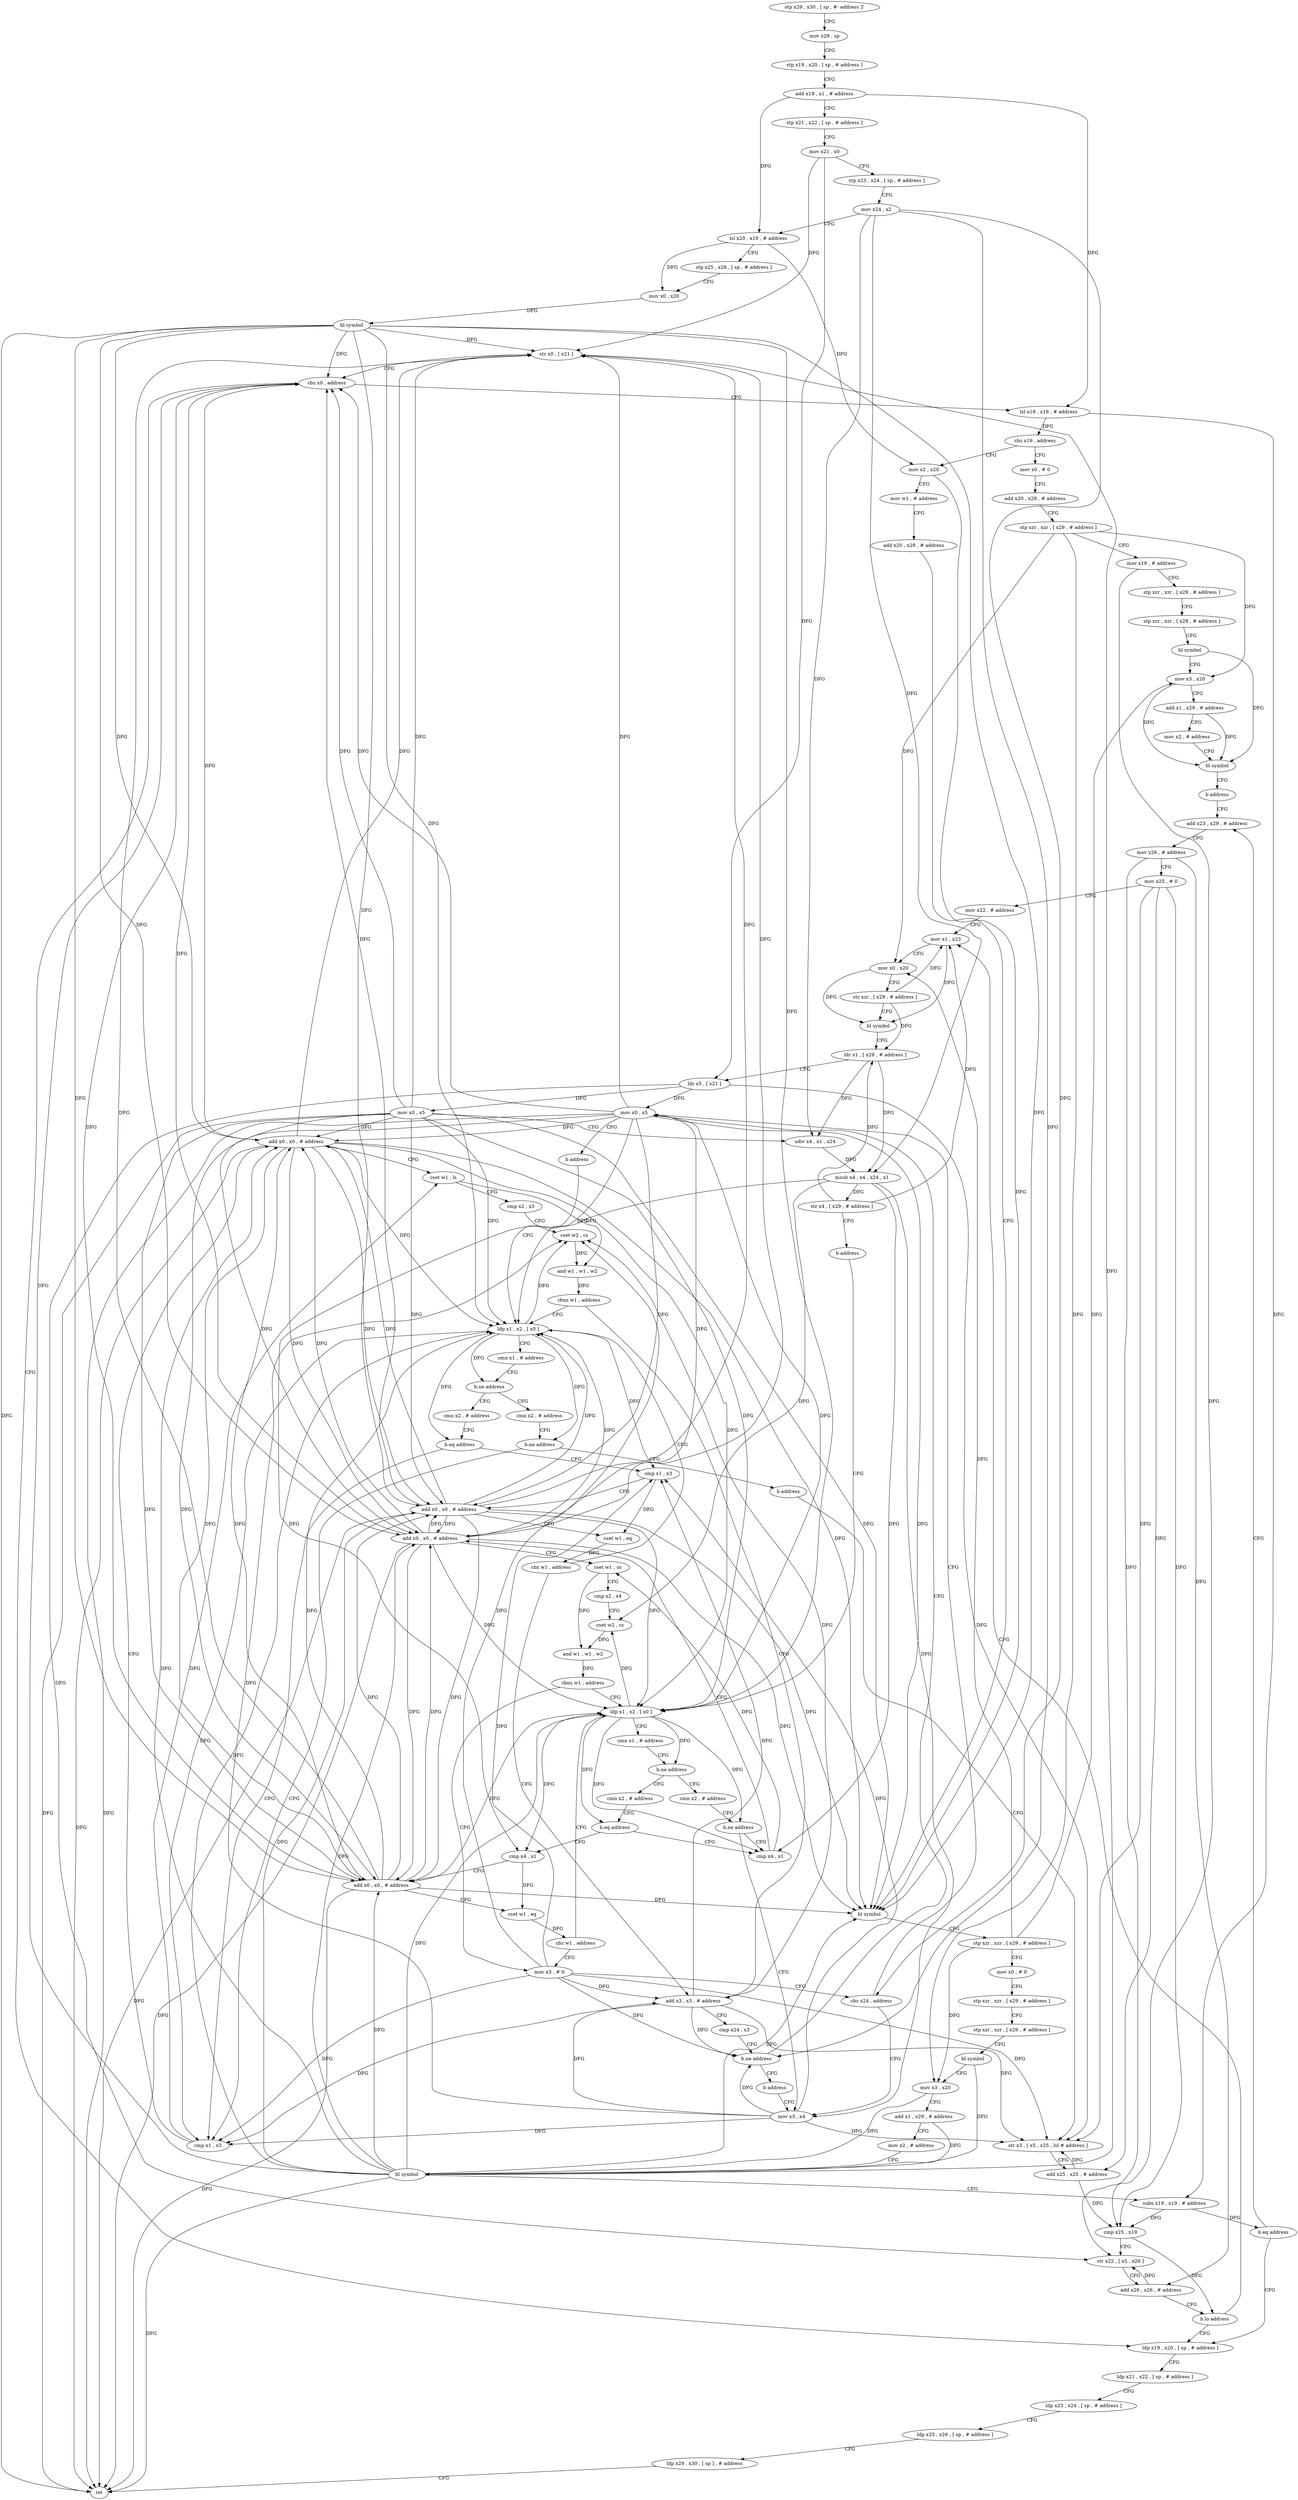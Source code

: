digraph "func" {
"96840" [label = "stp x29 , x30 , [ sp , #- address ]!" ]
"96844" [label = "mov x29 , sp" ]
"96848" [label = "stp x19 , x20 , [ sp , # address ]" ]
"96852" [label = "add x19 , x1 , # address" ]
"96856" [label = "stp x21 , x22 , [ sp , # address ]" ]
"96860" [label = "mov x21 , x0" ]
"96864" [label = "stp x23 , x24 , [ sp , # address ]" ]
"96868" [label = "mov x24 , x2" ]
"96872" [label = "lsl x20 , x19 , # address" ]
"96876" [label = "stp x25 , x26 , [ sp , # address ]" ]
"96880" [label = "mov x0 , x20" ]
"96884" [label = "bl symbol" ]
"96888" [label = "str x0 , [ x21 ]" ]
"96892" [label = "cbz x0 , address" ]
"97108" [label = "ldp x19 , x20 , [ sp , # address ]" ]
"96896" [label = "lsl x19 , x19 , # address" ]
"97112" [label = "ldp x21 , x22 , [ sp , # address ]" ]
"97116" [label = "ldp x23 , x24 , [ sp , # address ]" ]
"97120" [label = "ldp x25 , x26 , [ sp , # address ]" ]
"97124" [label = "ldp x29 , x30 , [ sp ] , # address" ]
"97128" [label = "ret" ]
"96900" [label = "cbz x19 , address" ]
"97264" [label = "mov x0 , # 0" ]
"96904" [label = "mov x2 , x20" ]
"97268" [label = "add x20 , x29 , # address" ]
"97272" [label = "stp xzr , xzr , [ x29 , # address ]" ]
"97276" [label = "mov x19 , # address" ]
"97280" [label = "stp xzr , xzr , [ x29 , # address ]" ]
"97284" [label = "stp xzr , xzr , [ x29 , # address ]" ]
"97288" [label = "bl symbol" ]
"97292" [label = "mov x3 , x20" ]
"97296" [label = "add x1 , x29 , # address" ]
"97300" [label = "mov x2 , # address" ]
"97304" [label = "bl symbol" ]
"97308" [label = "b address" ]
"96964" [label = "add x23 , x29 , # address" ]
"96908" [label = "mov w1 , # address" ]
"96912" [label = "add x20 , x29 , # address" ]
"96916" [label = "bl symbol" ]
"96920" [label = "stp xzr , xzr , [ x29 , # address ]" ]
"96924" [label = "mov x0 , # 0" ]
"96928" [label = "stp xzr , xzr , [ x29 , # address ]" ]
"96932" [label = "stp xzr , xzr , [ x29 , # address ]" ]
"96936" [label = "bl symbol" ]
"96940" [label = "mov x3 , x20" ]
"96944" [label = "add x1 , x29 , # address" ]
"96948" [label = "mov x2 , # address" ]
"96952" [label = "bl symbol" ]
"96956" [label = "subs x19 , x19 , # address" ]
"96960" [label = "b.eq address" ]
"96968" [label = "mov x26 , # address" ]
"96972" [label = "mov x25 , # 0" ]
"96976" [label = "mov x22 , # address" ]
"96980" [label = "mov x1 , x23" ]
"97060" [label = "ldp x1 , x2 , [ x0 ]" ]
"97064" [label = "cmn x1 , # address" ]
"97068" [label = "b.ne address" ]
"97024" [label = "cmn x2 , # address" ]
"97072" [label = "cmn x2 , # address" ]
"97028" [label = "b.eq address" ]
"97136" [label = "cmp x4 , x1" ]
"97032" [label = "cmp x4 , x1" ]
"97076" [label = "b.ne address" ]
"97080" [label = "mov x3 , x4" ]
"97140" [label = "add x0 , x0 , # address" ]
"97144" [label = "cset w1 , eq" ]
"97148" [label = "cbz w1 , address" ]
"97152" [label = "mov x3 , # 0" ]
"97036" [label = "add x0 , x0 , # address" ]
"97040" [label = "cset w1 , cs" ]
"97044" [label = "cmp x2 , x4" ]
"97048" [label = "cset w2 , cs" ]
"97052" [label = "and w1 , w1 , w2" ]
"97056" [label = "cbnz w1 , address" ]
"97084" [label = "str x3 , [ x5 , x25 , lsl # address ]" ]
"97156" [label = "cbz x24 , address" ]
"97160" [label = "mov x0 , x5" ]
"96984" [label = "mov x0 , x20" ]
"96988" [label = "str xzr , [ x29 , # address ]" ]
"96992" [label = "bl symbol" ]
"96996" [label = "ldr x1 , [ x29 , # address ]" ]
"97000" [label = "ldr x5 , [ x21 ]" ]
"97004" [label = "mov x0 , x5" ]
"97008" [label = "udiv x4 , x1 , x24" ]
"97012" [label = "msub x4 , x4 , x24 , x1" ]
"97016" [label = "str x4 , [ x29 , # address ]" ]
"97020" [label = "b address" ]
"97164" [label = "b address" ]
"97204" [label = "ldp x1 , x2 , [ x0 ]" ]
"97208" [label = "cmn x1 , # address" ]
"97212" [label = "b.ne address" ]
"97168" [label = "cmn x2 , # address" ]
"97216" [label = "cmn x2 , # address" ]
"97172" [label = "b.eq address" ]
"97232" [label = "cmp x1 , x3" ]
"97176" [label = "cmp x1 , x3" ]
"97220" [label = "b.ne address" ]
"97224" [label = "b address" ]
"97236" [label = "add x0 , x0 , # address" ]
"97240" [label = "cset w1 , eq" ]
"97244" [label = "cbz w1 , address" ]
"97248" [label = "add x3 , x3 , # address" ]
"97180" [label = "add x0 , x0 , # address" ]
"97184" [label = "cset w1 , ls" ]
"97188" [label = "cmp x2 , x3" ]
"97192" [label = "cset w2 , cs" ]
"97196" [label = "and w1 , w1 , w2" ]
"97200" [label = "cbnz w1 , address" ]
"97252" [label = "cmp x24 , x3" ]
"97256" [label = "b.ne address" ]
"97260" [label = "b address" ]
"97088" [label = "add x25 , x25 , # address" ]
"97092" [label = "cmp x25 , x19" ]
"97096" [label = "str x22 , [ x5 , x26 ]" ]
"97100" [label = "add x26 , x26 , # address" ]
"97104" [label = "b.lo address" ]
"96840" -> "96844" [ label = "CFG" ]
"96844" -> "96848" [ label = "CFG" ]
"96848" -> "96852" [ label = "CFG" ]
"96852" -> "96856" [ label = "CFG" ]
"96852" -> "96872" [ label = "DFG" ]
"96852" -> "96896" [ label = "DFG" ]
"96856" -> "96860" [ label = "CFG" ]
"96860" -> "96864" [ label = "CFG" ]
"96860" -> "96888" [ label = "DFG" ]
"96860" -> "97000" [ label = "DFG" ]
"96864" -> "96868" [ label = "CFG" ]
"96868" -> "96872" [ label = "CFG" ]
"96868" -> "97008" [ label = "DFG" ]
"96868" -> "97012" [ label = "DFG" ]
"96868" -> "97156" [ label = "DFG" ]
"96868" -> "97256" [ label = "DFG" ]
"96872" -> "96876" [ label = "CFG" ]
"96872" -> "96880" [ label = "DFG" ]
"96872" -> "96904" [ label = "DFG" ]
"96876" -> "96880" [ label = "CFG" ]
"96880" -> "96884" [ label = "DFG" ]
"96884" -> "96888" [ label = "DFG" ]
"96884" -> "96892" [ label = "DFG" ]
"96884" -> "97128" [ label = "DFG" ]
"96884" -> "96916" [ label = "DFG" ]
"96884" -> "97060" [ label = "DFG" ]
"96884" -> "97140" [ label = "DFG" ]
"96884" -> "97036" [ label = "DFG" ]
"96884" -> "97204" [ label = "DFG" ]
"96884" -> "97236" [ label = "DFG" ]
"96884" -> "97180" [ label = "DFG" ]
"96888" -> "96892" [ label = "CFG" ]
"96892" -> "97108" [ label = "CFG" ]
"96892" -> "96896" [ label = "CFG" ]
"97108" -> "97112" [ label = "CFG" ]
"96896" -> "96900" [ label = "DFG" ]
"96896" -> "96956" [ label = "DFG" ]
"97112" -> "97116" [ label = "CFG" ]
"97116" -> "97120" [ label = "CFG" ]
"97120" -> "97124" [ label = "CFG" ]
"97124" -> "97128" [ label = "CFG" ]
"96900" -> "97264" [ label = "CFG" ]
"96900" -> "96904" [ label = "CFG" ]
"97264" -> "97268" [ label = "CFG" ]
"96904" -> "96908" [ label = "CFG" ]
"96904" -> "96916" [ label = "DFG" ]
"97268" -> "97272" [ label = "CFG" ]
"97272" -> "97276" [ label = "CFG" ]
"97272" -> "97292" [ label = "DFG" ]
"97272" -> "96940" [ label = "DFG" ]
"97272" -> "96984" [ label = "DFG" ]
"97276" -> "97280" [ label = "CFG" ]
"97276" -> "97092" [ label = "DFG" ]
"97280" -> "97284" [ label = "CFG" ]
"97284" -> "97288" [ label = "CFG" ]
"97288" -> "97292" [ label = "CFG" ]
"97288" -> "97304" [ label = "DFG" ]
"97292" -> "97296" [ label = "CFG" ]
"97292" -> "97304" [ label = "DFG" ]
"97296" -> "97300" [ label = "CFG" ]
"97296" -> "97304" [ label = "DFG" ]
"97300" -> "97304" [ label = "CFG" ]
"97304" -> "97308" [ label = "CFG" ]
"97308" -> "96964" [ label = "CFG" ]
"96964" -> "96968" [ label = "CFG" ]
"96908" -> "96912" [ label = "CFG" ]
"96912" -> "96916" [ label = "CFG" ]
"96916" -> "96920" [ label = "CFG" ]
"96920" -> "96924" [ label = "CFG" ]
"96920" -> "97292" [ label = "DFG" ]
"96920" -> "96940" [ label = "DFG" ]
"96920" -> "96984" [ label = "DFG" ]
"96924" -> "96928" [ label = "CFG" ]
"96928" -> "96932" [ label = "CFG" ]
"96932" -> "96936" [ label = "CFG" ]
"96936" -> "96940" [ label = "CFG" ]
"96936" -> "96952" [ label = "DFG" ]
"96940" -> "96944" [ label = "CFG" ]
"96940" -> "96952" [ label = "DFG" ]
"96944" -> "96948" [ label = "CFG" ]
"96944" -> "96952" [ label = "DFG" ]
"96948" -> "96952" [ label = "CFG" ]
"96952" -> "96956" [ label = "CFG" ]
"96952" -> "96888" [ label = "DFG" ]
"96952" -> "96892" [ label = "DFG" ]
"96952" -> "97128" [ label = "DFG" ]
"96952" -> "96916" [ label = "DFG" ]
"96952" -> "97060" [ label = "DFG" ]
"96952" -> "97140" [ label = "DFG" ]
"96952" -> "97036" [ label = "DFG" ]
"96952" -> "97204" [ label = "DFG" ]
"96952" -> "97236" [ label = "DFG" ]
"96952" -> "97180" [ label = "DFG" ]
"96956" -> "96960" [ label = "DFG" ]
"96956" -> "97092" [ label = "DFG" ]
"96960" -> "97108" [ label = "CFG" ]
"96960" -> "96964" [ label = "CFG" ]
"96968" -> "96972" [ label = "CFG" ]
"96968" -> "97096" [ label = "DFG" ]
"96968" -> "97100" [ label = "DFG" ]
"96972" -> "96976" [ label = "CFG" ]
"96972" -> "97084" [ label = "DFG" ]
"96972" -> "97088" [ label = "DFG" ]
"96972" -> "97092" [ label = "DFG" ]
"96976" -> "96980" [ label = "CFG" ]
"96980" -> "96984" [ label = "CFG" ]
"96980" -> "96992" [ label = "DFG" ]
"97060" -> "97064" [ label = "CFG" ]
"97060" -> "97068" [ label = "DFG" ]
"97060" -> "97136" [ label = "DFG" ]
"97060" -> "97032" [ label = "DFG" ]
"97060" -> "97028" [ label = "DFG" ]
"97060" -> "97076" [ label = "DFG" ]
"97060" -> "97048" [ label = "DFG" ]
"97064" -> "97068" [ label = "CFG" ]
"97068" -> "97024" [ label = "CFG" ]
"97068" -> "97072" [ label = "CFG" ]
"97024" -> "97028" [ label = "CFG" ]
"97072" -> "97076" [ label = "CFG" ]
"97028" -> "97136" [ label = "CFG" ]
"97028" -> "97032" [ label = "CFG" ]
"97136" -> "97140" [ label = "CFG" ]
"97136" -> "97144" [ label = "DFG" ]
"97032" -> "97036" [ label = "CFG" ]
"97032" -> "97040" [ label = "DFG" ]
"97076" -> "97032" [ label = "CFG" ]
"97076" -> "97080" [ label = "CFG" ]
"97080" -> "97084" [ label = "DFG" ]
"97080" -> "97232" [ label = "DFG" ]
"97080" -> "97176" [ label = "DFG" ]
"97080" -> "97192" [ label = "DFG" ]
"97080" -> "97248" [ label = "DFG" ]
"97080" -> "97256" [ label = "DFG" ]
"97140" -> "97144" [ label = "CFG" ]
"97140" -> "96888" [ label = "DFG" ]
"97140" -> "96892" [ label = "DFG" ]
"97140" -> "97060" [ label = "DFG" ]
"97140" -> "97128" [ label = "DFG" ]
"97140" -> "96916" [ label = "DFG" ]
"97140" -> "97036" [ label = "DFG" ]
"97140" -> "97204" [ label = "DFG" ]
"97140" -> "97236" [ label = "DFG" ]
"97140" -> "97180" [ label = "DFG" ]
"97144" -> "97148" [ label = "DFG" ]
"97148" -> "97060" [ label = "CFG" ]
"97148" -> "97152" [ label = "CFG" ]
"97152" -> "97156" [ label = "CFG" ]
"97152" -> "97084" [ label = "DFG" ]
"97152" -> "97232" [ label = "DFG" ]
"97152" -> "97176" [ label = "DFG" ]
"97152" -> "97192" [ label = "DFG" ]
"97152" -> "97248" [ label = "DFG" ]
"97152" -> "97256" [ label = "DFG" ]
"97036" -> "97040" [ label = "CFG" ]
"97036" -> "96888" [ label = "DFG" ]
"97036" -> "96892" [ label = "DFG" ]
"97036" -> "97060" [ label = "DFG" ]
"97036" -> "97140" [ label = "DFG" ]
"97036" -> "97128" [ label = "DFG" ]
"97036" -> "96916" [ label = "DFG" ]
"97036" -> "97204" [ label = "DFG" ]
"97036" -> "97236" [ label = "DFG" ]
"97036" -> "97180" [ label = "DFG" ]
"97040" -> "97044" [ label = "CFG" ]
"97040" -> "97052" [ label = "DFG" ]
"97044" -> "97048" [ label = "CFG" ]
"97048" -> "97052" [ label = "DFG" ]
"97052" -> "97056" [ label = "DFG" ]
"97056" -> "97152" [ label = "CFG" ]
"97056" -> "97060" [ label = "CFG" ]
"97084" -> "97088" [ label = "CFG" ]
"97156" -> "97080" [ label = "CFG" ]
"97156" -> "97160" [ label = "CFG" ]
"97160" -> "97164" [ label = "CFG" ]
"97160" -> "96888" [ label = "DFG" ]
"97160" -> "96892" [ label = "DFG" ]
"97160" -> "97060" [ label = "DFG" ]
"97160" -> "97140" [ label = "DFG" ]
"97160" -> "97036" [ label = "DFG" ]
"97160" -> "97128" [ label = "DFG" ]
"97160" -> "96916" [ label = "DFG" ]
"97160" -> "97204" [ label = "DFG" ]
"97160" -> "97236" [ label = "DFG" ]
"97160" -> "97180" [ label = "DFG" ]
"96984" -> "96988" [ label = "CFG" ]
"96984" -> "96992" [ label = "DFG" ]
"96988" -> "96992" [ label = "CFG" ]
"96988" -> "96980" [ label = "DFG" ]
"96988" -> "96996" [ label = "DFG" ]
"96992" -> "96996" [ label = "CFG" ]
"96996" -> "97000" [ label = "CFG" ]
"96996" -> "97008" [ label = "DFG" ]
"96996" -> "97012" [ label = "DFG" ]
"97000" -> "97004" [ label = "DFG" ]
"97000" -> "97084" [ label = "DFG" ]
"97000" -> "97096" [ label = "DFG" ]
"97000" -> "97160" [ label = "DFG" ]
"97004" -> "97008" [ label = "CFG" ]
"97004" -> "96888" [ label = "DFG" ]
"97004" -> "96892" [ label = "DFG" ]
"97004" -> "97128" [ label = "DFG" ]
"97004" -> "96916" [ label = "DFG" ]
"97004" -> "97060" [ label = "DFG" ]
"97004" -> "97140" [ label = "DFG" ]
"97004" -> "97036" [ label = "DFG" ]
"97004" -> "97204" [ label = "DFG" ]
"97004" -> "97236" [ label = "DFG" ]
"97004" -> "97180" [ label = "DFG" ]
"97008" -> "97012" [ label = "DFG" ]
"97012" -> "97016" [ label = "DFG" ]
"97012" -> "97136" [ label = "DFG" ]
"97012" -> "97032" [ label = "DFG" ]
"97012" -> "97080" [ label = "DFG" ]
"97012" -> "97048" [ label = "DFG" ]
"97016" -> "97020" [ label = "CFG" ]
"97016" -> "96980" [ label = "DFG" ]
"97016" -> "96996" [ label = "DFG" ]
"97020" -> "97060" [ label = "CFG" ]
"97164" -> "97204" [ label = "CFG" ]
"97204" -> "97208" [ label = "CFG" ]
"97204" -> "97212" [ label = "DFG" ]
"97204" -> "97232" [ label = "DFG" ]
"97204" -> "97176" [ label = "DFG" ]
"97204" -> "97172" [ label = "DFG" ]
"97204" -> "97220" [ label = "DFG" ]
"97204" -> "97192" [ label = "DFG" ]
"97208" -> "97212" [ label = "CFG" ]
"97212" -> "97168" [ label = "CFG" ]
"97212" -> "97216" [ label = "CFG" ]
"97168" -> "97172" [ label = "CFG" ]
"97216" -> "97220" [ label = "CFG" ]
"97172" -> "97232" [ label = "CFG" ]
"97172" -> "97176" [ label = "CFG" ]
"97232" -> "97236" [ label = "CFG" ]
"97232" -> "97240" [ label = "DFG" ]
"97176" -> "97180" [ label = "CFG" ]
"97176" -> "97184" [ label = "DFG" ]
"97220" -> "97176" [ label = "CFG" ]
"97220" -> "97224" [ label = "CFG" ]
"97224" -> "97084" [ label = "CFG" ]
"97236" -> "97240" [ label = "CFG" ]
"97236" -> "96888" [ label = "DFG" ]
"97236" -> "96892" [ label = "DFG" ]
"97236" -> "97060" [ label = "DFG" ]
"97236" -> "97140" [ label = "DFG" ]
"97236" -> "97036" [ label = "DFG" ]
"97236" -> "97204" [ label = "DFG" ]
"97236" -> "97128" [ label = "DFG" ]
"97236" -> "96916" [ label = "DFG" ]
"97236" -> "97180" [ label = "DFG" ]
"97240" -> "97244" [ label = "DFG" ]
"97244" -> "97204" [ label = "CFG" ]
"97244" -> "97248" [ label = "CFG" ]
"97248" -> "97252" [ label = "CFG" ]
"97248" -> "97084" [ label = "DFG" ]
"97248" -> "97232" [ label = "DFG" ]
"97248" -> "97176" [ label = "DFG" ]
"97248" -> "97192" [ label = "DFG" ]
"97248" -> "97256" [ label = "DFG" ]
"97180" -> "97184" [ label = "CFG" ]
"97180" -> "96888" [ label = "DFG" ]
"97180" -> "96892" [ label = "DFG" ]
"97180" -> "97060" [ label = "DFG" ]
"97180" -> "97140" [ label = "DFG" ]
"97180" -> "97036" [ label = "DFG" ]
"97180" -> "97204" [ label = "DFG" ]
"97180" -> "97236" [ label = "DFG" ]
"97180" -> "97128" [ label = "DFG" ]
"97180" -> "96916" [ label = "DFG" ]
"97184" -> "97188" [ label = "CFG" ]
"97184" -> "97196" [ label = "DFG" ]
"97188" -> "97192" [ label = "CFG" ]
"97192" -> "97196" [ label = "DFG" ]
"97196" -> "97200" [ label = "DFG" ]
"97200" -> "97248" [ label = "CFG" ]
"97200" -> "97204" [ label = "CFG" ]
"97252" -> "97256" [ label = "CFG" ]
"97256" -> "97160" [ label = "CFG" ]
"97256" -> "97260" [ label = "CFG" ]
"97260" -> "97080" [ label = "CFG" ]
"97088" -> "97092" [ label = "DFG" ]
"97088" -> "97084" [ label = "DFG" ]
"97092" -> "97096" [ label = "CFG" ]
"97092" -> "97104" [ label = "DFG" ]
"97096" -> "97100" [ label = "CFG" ]
"97100" -> "97104" [ label = "CFG" ]
"97100" -> "97096" [ label = "DFG" ]
"97104" -> "96980" [ label = "CFG" ]
"97104" -> "97108" [ label = "CFG" ]
}

